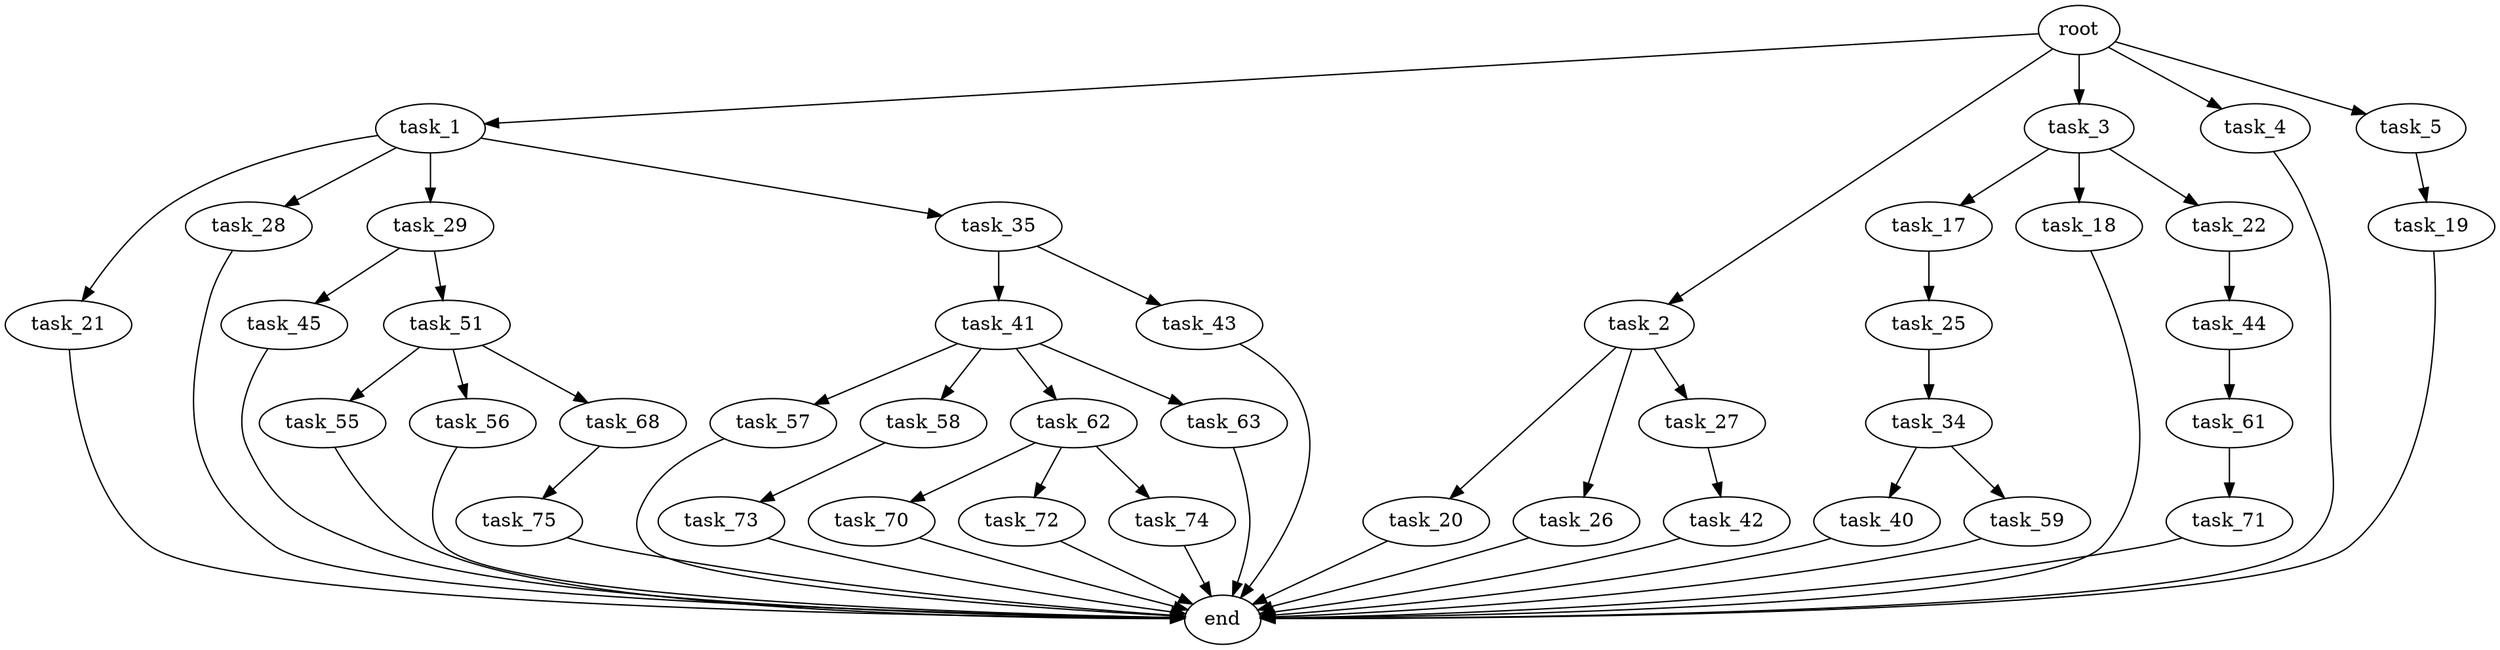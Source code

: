 digraph G {
  root [size="0.000000"];
  task_1 [size="13444241516.000000"];
  task_2 [size="1073741824000.000000"];
  task_3 [size="68719476736.000000"];
  task_4 [size="782757789696.000000"];
  task_5 [size="28991029248.000000"];
  task_17 [size="28991029248.000000"];
  task_18 [size="28991029248.000000"];
  task_19 [size="4059353907.000000"];
  task_20 [size="231928233984.000000"];
  task_21 [size="4010270439.000000"];
  task_22 [size="549755813888.000000"];
  task_25 [size="8589934592.000000"];
  task_26 [size="523386126768.000000"];
  task_27 [size="31388124661.000000"];
  task_28 [size="855195345082.000000"];
  task_29 [size="68719476736.000000"];
  task_34 [size="396515158997.000000"];
  task_35 [size="134217728000.000000"];
  task_40 [size="33838099594.000000"];
  task_41 [size="1774037921.000000"];
  task_42 [size="10116661362.000000"];
  task_43 [size="332144981543.000000"];
  task_44 [size="4233435310.000000"];
  task_45 [size="368293445632.000000"];
  task_51 [size="30535118286.000000"];
  task_55 [size="1073741824000.000000"];
  task_56 [size="134217728000.000000"];
  task_57 [size="235016989048.000000"];
  task_58 [size="27871377744.000000"];
  task_59 [size="1908228169.000000"];
  task_61 [size="13064696380.000000"];
  task_62 [size="73552270921.000000"];
  task_63 [size="400386045722.000000"];
  task_68 [size="6696655421.000000"];
  task_70 [size="33031373477.000000"];
  task_71 [size="769494291184.000000"];
  task_72 [size="1073741824000.000000"];
  task_73 [size="68719476736.000000"];
  task_74 [size="368293445632.000000"];
  task_75 [size="276689317437.000000"];
  end [size="0.000000"];

  root -> task_1 [size="1.000000"];
  root -> task_2 [size="1.000000"];
  root -> task_3 [size="1.000000"];
  root -> task_4 [size="1.000000"];
  root -> task_5 [size="1.000000"];
  task_1 -> task_21 [size="301989888.000000"];
  task_1 -> task_28 [size="301989888.000000"];
  task_1 -> task_29 [size="301989888.000000"];
  task_1 -> task_35 [size="301989888.000000"];
  task_2 -> task_20 [size="838860800.000000"];
  task_2 -> task_26 [size="838860800.000000"];
  task_2 -> task_27 [size="838860800.000000"];
  task_3 -> task_17 [size="134217728.000000"];
  task_3 -> task_18 [size="134217728.000000"];
  task_3 -> task_22 [size="134217728.000000"];
  task_4 -> end [size="1.000000"];
  task_5 -> task_19 [size="75497472.000000"];
  task_17 -> task_25 [size="75497472.000000"];
  task_18 -> end [size="1.000000"];
  task_19 -> end [size="1.000000"];
  task_20 -> end [size="1.000000"];
  task_21 -> end [size="1.000000"];
  task_22 -> task_44 [size="536870912.000000"];
  task_25 -> task_34 [size="33554432.000000"];
  task_26 -> end [size="1.000000"];
  task_27 -> task_42 [size="33554432.000000"];
  task_28 -> end [size="1.000000"];
  task_29 -> task_45 [size="134217728.000000"];
  task_29 -> task_51 [size="134217728.000000"];
  task_34 -> task_40 [size="411041792.000000"];
  task_34 -> task_59 [size="411041792.000000"];
  task_35 -> task_41 [size="209715200.000000"];
  task_35 -> task_43 [size="209715200.000000"];
  task_40 -> end [size="1.000000"];
  task_41 -> task_57 [size="75497472.000000"];
  task_41 -> task_58 [size="75497472.000000"];
  task_41 -> task_62 [size="75497472.000000"];
  task_41 -> task_63 [size="75497472.000000"];
  task_42 -> end [size="1.000000"];
  task_43 -> end [size="1.000000"];
  task_44 -> task_61 [size="134217728.000000"];
  task_45 -> end [size="1.000000"];
  task_51 -> task_55 [size="679477248.000000"];
  task_51 -> task_56 [size="679477248.000000"];
  task_51 -> task_68 [size="679477248.000000"];
  task_55 -> end [size="1.000000"];
  task_56 -> end [size="1.000000"];
  task_57 -> end [size="1.000000"];
  task_58 -> task_73 [size="679477248.000000"];
  task_59 -> end [size="1.000000"];
  task_61 -> task_71 [size="411041792.000000"];
  task_62 -> task_70 [size="75497472.000000"];
  task_62 -> task_72 [size="75497472.000000"];
  task_62 -> task_74 [size="75497472.000000"];
  task_63 -> end [size="1.000000"];
  task_68 -> task_75 [size="411041792.000000"];
  task_70 -> end [size="1.000000"];
  task_71 -> end [size="1.000000"];
  task_72 -> end [size="1.000000"];
  task_73 -> end [size="1.000000"];
  task_74 -> end [size="1.000000"];
  task_75 -> end [size="1.000000"];
}
